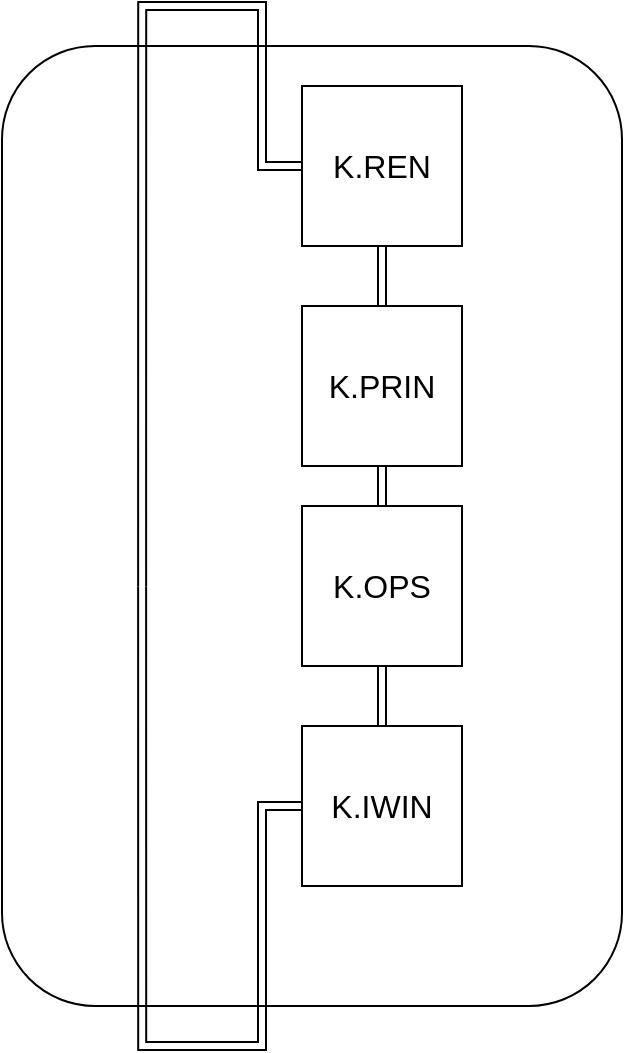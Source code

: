 <mxfile version="26.0.4">
  <diagram name="Halaman-1" id="xNXOWSK5obk3gPRHOKv-">
    <mxGraphModel dx="880" dy="1637" grid="1" gridSize="10" guides="1" tooltips="1" connect="1" arrows="1" fold="1" page="1" pageScale="1" pageWidth="827" pageHeight="1169" math="0" shadow="0">
      <root>
        <mxCell id="0" />
        <mxCell id="1" parent="0" />
        <mxCell id="WOmsKnr1_zjeLseIJWNy-7" value="" style="rounded=1;whiteSpace=wrap;html=1;" vertex="1" parent="1">
          <mxGeometry x="410" y="20" width="310" height="480" as="geometry" />
        </mxCell>
        <mxCell id="WOmsKnr1_zjeLseIJWNy-19" style="edgeStyle=none;shape=link;rounded=0;orthogonalLoop=1;jettySize=auto;html=1;exitX=0.5;exitY=1;exitDx=0;exitDy=0;entryX=0.5;entryY=0;entryDx=0;entryDy=0;" edge="1" parent="1" source="WOmsKnr1_zjeLseIJWNy-1" target="WOmsKnr1_zjeLseIJWNy-2">
          <mxGeometry relative="1" as="geometry" />
        </mxCell>
        <mxCell id="WOmsKnr1_zjeLseIJWNy-1" value="&lt;font size=&quot;3&quot;&gt;K.REN&lt;/font&gt;" style="whiteSpace=wrap;html=1;aspect=fixed;" vertex="1" parent="1">
          <mxGeometry x="560" y="40" width="80" height="80" as="geometry" />
        </mxCell>
        <mxCell id="WOmsKnr1_zjeLseIJWNy-20" style="edgeStyle=none;shape=link;rounded=0;orthogonalLoop=1;jettySize=auto;html=1;exitX=0.5;exitY=1;exitDx=0;exitDy=0;entryX=0.5;entryY=0;entryDx=0;entryDy=0;" edge="1" parent="1" source="WOmsKnr1_zjeLseIJWNy-2" target="WOmsKnr1_zjeLseIJWNy-3">
          <mxGeometry relative="1" as="geometry" />
        </mxCell>
        <mxCell id="WOmsKnr1_zjeLseIJWNy-2" value="&lt;font size=&quot;3&quot;&gt;K.PRIN&lt;/font&gt;" style="whiteSpace=wrap;html=1;aspect=fixed;" vertex="1" parent="1">
          <mxGeometry x="560" y="150" width="80" height="80" as="geometry" />
        </mxCell>
        <mxCell id="WOmsKnr1_zjeLseIJWNy-21" style="shape=link;rounded=0;orthogonalLoop=1;jettySize=auto;html=1;exitX=0.5;exitY=1;exitDx=0;exitDy=0;entryX=0.5;entryY=0;entryDx=0;entryDy=0;" edge="1" parent="1" source="WOmsKnr1_zjeLseIJWNy-3" target="WOmsKnr1_zjeLseIJWNy-6">
          <mxGeometry relative="1" as="geometry" />
        </mxCell>
        <mxCell id="WOmsKnr1_zjeLseIJWNy-3" value="&lt;font size=&quot;3&quot;&gt;K.OPS&lt;/font&gt;" style="whiteSpace=wrap;html=1;aspect=fixed;" vertex="1" parent="1">
          <mxGeometry x="560" y="250" width="80" height="80" as="geometry" />
        </mxCell>
        <mxCell id="WOmsKnr1_zjeLseIJWNy-6" value="&lt;font size=&quot;3&quot;&gt;K.IWIN&lt;/font&gt;" style="whiteSpace=wrap;html=1;aspect=fixed;" vertex="1" parent="1">
          <mxGeometry x="560" y="360" width="80" height="80" as="geometry" />
        </mxCell>
        <mxCell id="WOmsKnr1_zjeLseIJWNy-23" style="edgeStyle=orthogonalEdgeStyle;shape=link;rounded=0;orthogonalLoop=1;jettySize=auto;html=1;exitX=0;exitY=0.5;exitDx=0;exitDy=0;entryX=0.226;entryY=0.563;entryDx=0;entryDy=0;entryPerimeter=0;" edge="1" parent="1" source="WOmsKnr1_zjeLseIJWNy-1" target="WOmsKnr1_zjeLseIJWNy-7">
          <mxGeometry relative="1" as="geometry" />
        </mxCell>
        <mxCell id="WOmsKnr1_zjeLseIJWNy-24" style="edgeStyle=orthogonalEdgeStyle;shape=link;rounded=0;orthogonalLoop=1;jettySize=auto;html=1;exitX=0;exitY=0.5;exitDx=0;exitDy=0;entryX=0.226;entryY=0.563;entryDx=0;entryDy=0;entryPerimeter=0;" edge="1" parent="1" source="WOmsKnr1_zjeLseIJWNy-6" target="WOmsKnr1_zjeLseIJWNy-7">
          <mxGeometry relative="1" as="geometry" />
        </mxCell>
      </root>
    </mxGraphModel>
  </diagram>
</mxfile>
